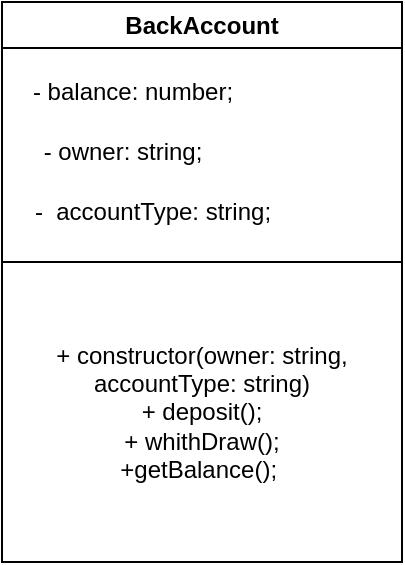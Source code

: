 <mxfile>
    <diagram id="1a8LTP6xJfFdaF0kZrht" name="Page-1">
        <mxGraphModel dx="896" dy="480" grid="1" gridSize="10" guides="1" tooltips="1" connect="1" arrows="1" fold="1" page="1" pageScale="1" pageWidth="850" pageHeight="1100" math="0" shadow="0">
            <root>
                <mxCell id="0"/>
                <mxCell id="1" parent="0"/>
                <mxCell id="2" value="BackAccount" style="swimlane;whiteSpace=wrap;html=1;" vertex="1" parent="1">
                    <mxGeometry x="260" y="20" width="200" height="130" as="geometry"/>
                </mxCell>
                <mxCell id="8" value="- balance: number;" style="text;html=1;align=center;verticalAlign=middle;resizable=0;points=[];autosize=1;strokeColor=none;fillColor=none;" vertex="1" parent="2">
                    <mxGeometry x="5" y="30" width="120" height="30" as="geometry"/>
                </mxCell>
                <mxCell id="9" value="- owner: string;" style="text;html=1;align=center;verticalAlign=middle;resizable=0;points=[];autosize=1;strokeColor=none;fillColor=none;" vertex="1" parent="2">
                    <mxGeometry x="10" y="60" width="100" height="30" as="geometry"/>
                </mxCell>
                <mxCell id="10" value="-&amp;nbsp; accountType: string;" style="text;html=1;align=center;verticalAlign=middle;resizable=0;points=[];autosize=1;strokeColor=none;fillColor=none;" vertex="1" parent="2">
                    <mxGeometry x="5" y="90" width="140" height="30" as="geometry"/>
                </mxCell>
                <mxCell id="13" value="+ constructor(owner: string, accountType: string)&lt;br&gt;+ deposit();&lt;br&gt;+ whithDraw();&lt;br&gt;+getBalance();&amp;nbsp;" style="rounded=0;whiteSpace=wrap;html=1;" vertex="1" parent="1">
                    <mxGeometry x="260" y="150" width="200" height="150" as="geometry"/>
                </mxCell>
            </root>
        </mxGraphModel>
    </diagram>
</mxfile>